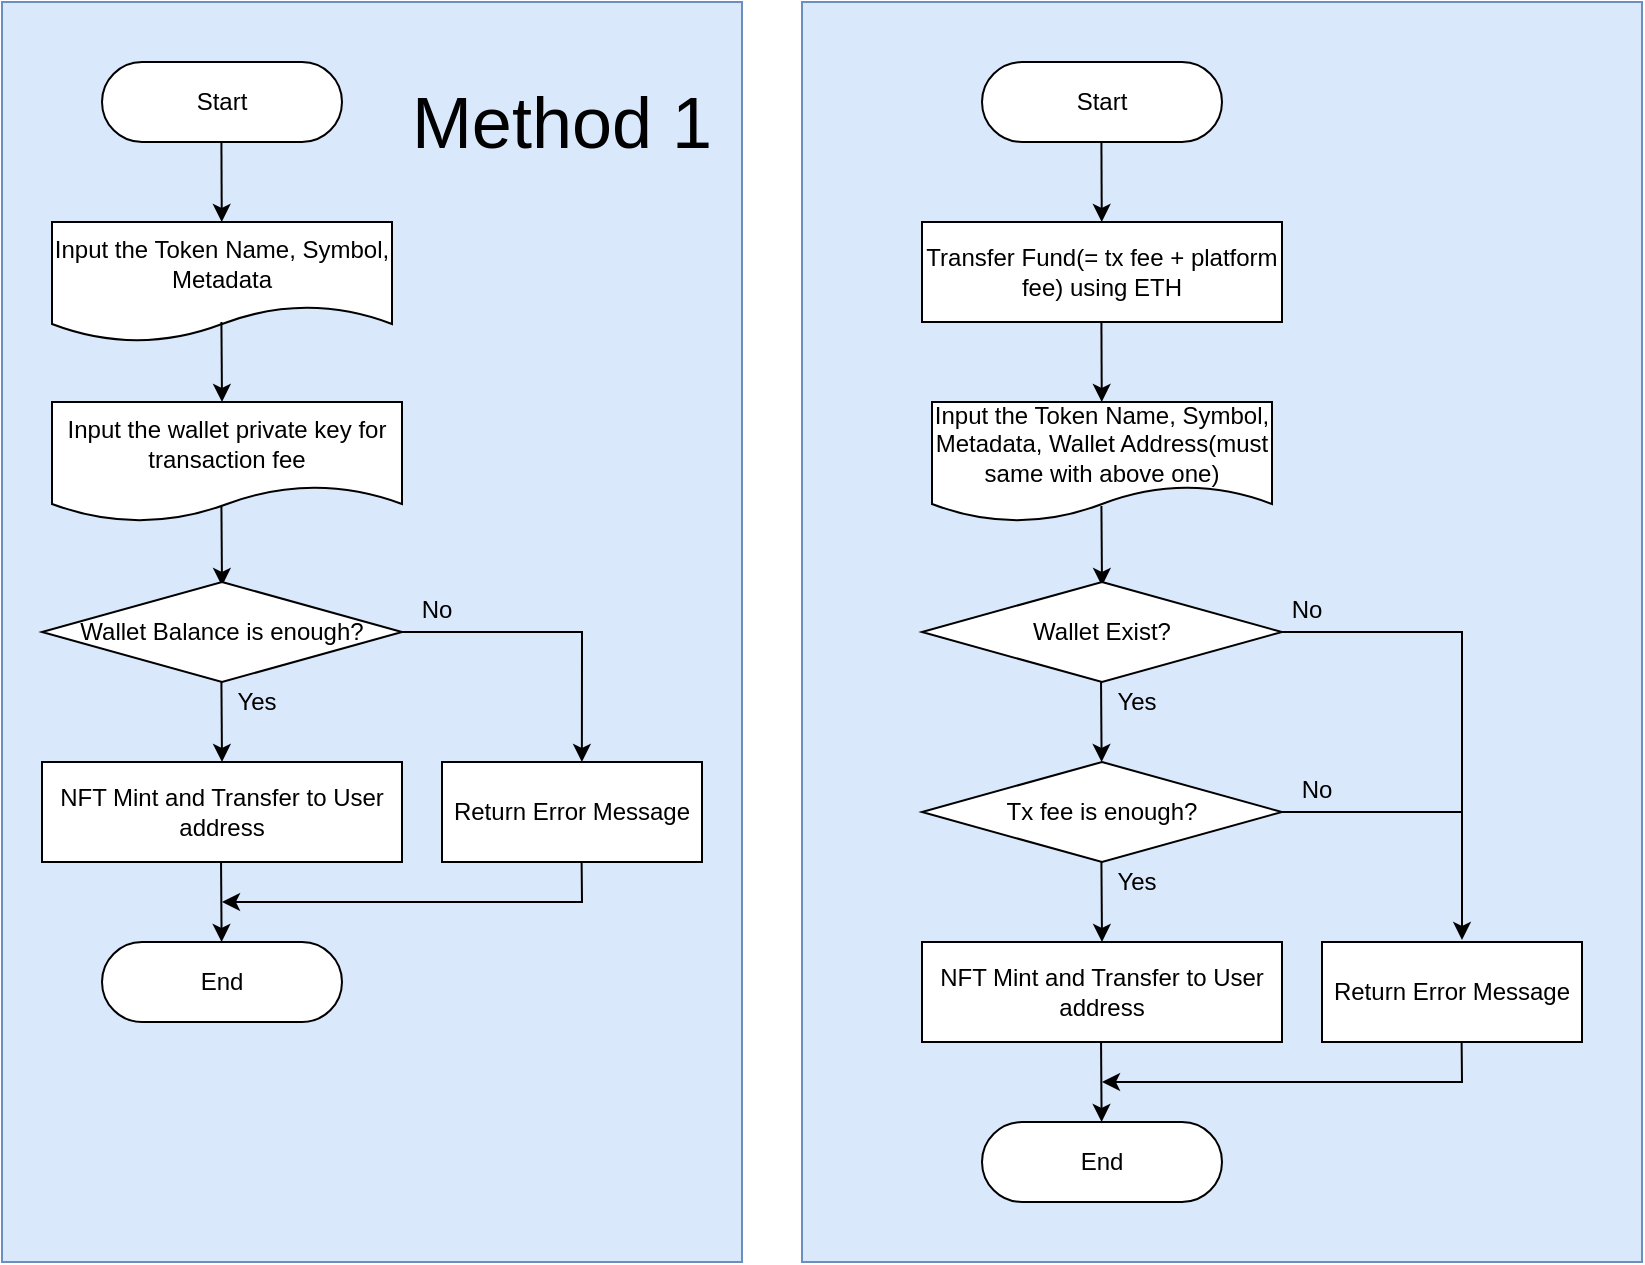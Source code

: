 <mxfile version="26.0.15">
  <diagram name="Page-1" id="A6A2Ey1I3Q6UVxe3n8Nk">
    <mxGraphModel dx="1434" dy="844" grid="1" gridSize="10" guides="1" tooltips="1" connect="1" arrows="1" fold="1" page="1" pageScale="1" pageWidth="850" pageHeight="1100" math="0" shadow="0">
      <root>
        <mxCell id="0" />
        <mxCell id="1" parent="0" />
        <mxCell id="MF8y315HFKCscMWPIq3S-3" value="" style="rounded=0;whiteSpace=wrap;html=1;fillColor=#dae8fc;strokeColor=#6c8ebf;" parent="1" vertex="1">
          <mxGeometry x="420" y="10" width="420" height="630" as="geometry" />
        </mxCell>
        <mxCell id="MF8y315HFKCscMWPIq3S-1" value="" style="rounded=0;whiteSpace=wrap;html=1;fillColor=#dae8fc;strokeColor=#6c8ebf;" parent="1" vertex="1">
          <mxGeometry x="20" y="10" width="370" height="630" as="geometry" />
        </mxCell>
        <mxCell id="i-i0ATKstZ07EqoSi6M--68" value="Start" style="rounded=1;whiteSpace=wrap;html=1;arcSize=50;" parent="1" vertex="1">
          <mxGeometry x="510" y="40" width="120" height="40" as="geometry" />
        </mxCell>
        <mxCell id="i-i0ATKstZ07EqoSi6M--71" value="" style="endArrow=classic;html=1;rounded=0;" parent="1" edge="1">
          <mxGeometry width="50" height="50" relative="1" as="geometry">
            <mxPoint x="569.71" y="80" as="sourcePoint" />
            <mxPoint x="569.876" y="120" as="targetPoint" />
          </mxGeometry>
        </mxCell>
        <mxCell id="LWxHSfThP7M6L4Hyh482-13" value="Start" style="rounded=1;whiteSpace=wrap;html=1;arcSize=50;" parent="1" vertex="1">
          <mxGeometry x="70" y="40" width="120" height="40" as="geometry" />
        </mxCell>
        <mxCell id="LWxHSfThP7M6L4Hyh482-14" value="Input the Token Name, Symbol, Metadata" style="shape=document;whiteSpace=wrap;html=1;boundedLbl=1;" parent="1" vertex="1">
          <mxGeometry x="45" y="120" width="170" height="60" as="geometry" />
        </mxCell>
        <mxCell id="LWxHSfThP7M6L4Hyh482-15" value="" style="endArrow=classic;html=1;rounded=0;" parent="1" target="LWxHSfThP7M6L4Hyh482-14" edge="1">
          <mxGeometry width="50" height="50" relative="1" as="geometry">
            <mxPoint x="129.71" y="80" as="sourcePoint" />
            <mxPoint x="130" y="100" as="targetPoint" />
          </mxGeometry>
        </mxCell>
        <mxCell id="LWxHSfThP7M6L4Hyh482-16" value="" style="endArrow=classic;html=1;rounded=0;" parent="1" edge="1">
          <mxGeometry width="50" height="50" relative="1" as="geometry">
            <mxPoint x="129.71" y="170" as="sourcePoint" />
            <mxPoint x="130" y="210" as="targetPoint" />
          </mxGeometry>
        </mxCell>
        <mxCell id="LWxHSfThP7M6L4Hyh482-17" value="Input the wallet private key for transaction fee" style="shape=document;whiteSpace=wrap;html=1;boundedLbl=1;" parent="1" vertex="1">
          <mxGeometry x="45" y="210" width="175" height="60" as="geometry" />
        </mxCell>
        <mxCell id="LWxHSfThP7M6L4Hyh482-18" value="" style="endArrow=classic;html=1;rounded=0;" parent="1" edge="1">
          <mxGeometry width="50" height="50" relative="1" as="geometry">
            <mxPoint x="129.71" y="262" as="sourcePoint" />
            <mxPoint x="130" y="302" as="targetPoint" />
          </mxGeometry>
        </mxCell>
        <mxCell id="LWxHSfThP7M6L4Hyh482-19" value="NFT Mint and Transfer to User address" style="rounded=0;whiteSpace=wrap;html=1;" parent="1" vertex="1">
          <mxGeometry x="40" y="390" width="180" height="50" as="geometry" />
        </mxCell>
        <mxCell id="LWxHSfThP7M6L4Hyh482-20" value="Wallet Balance is enough?" style="rhombus;whiteSpace=wrap;html=1;" parent="1" vertex="1">
          <mxGeometry x="40" y="300" width="180" height="50" as="geometry" />
        </mxCell>
        <mxCell id="LWxHSfThP7M6L4Hyh482-21" value="" style="endArrow=classic;html=1;rounded=0;" parent="1" edge="1">
          <mxGeometry width="50" height="50" relative="1" as="geometry">
            <mxPoint x="129.71" y="350" as="sourcePoint" />
            <mxPoint x="130" y="390" as="targetPoint" />
          </mxGeometry>
        </mxCell>
        <mxCell id="LWxHSfThP7M6L4Hyh482-22" value="" style="endArrow=classic;html=1;rounded=0;exitX=1;exitY=0.5;exitDx=0;exitDy=0;entryX=0.538;entryY=0;entryDx=0;entryDy=0;entryPerimeter=0;" parent="1" source="LWxHSfThP7M6L4Hyh482-20" target="LWxHSfThP7M6L4Hyh482-24" edge="1">
          <mxGeometry width="50" height="50" relative="1" as="geometry">
            <mxPoint x="220" y="330" as="sourcePoint" />
            <mxPoint x="310" y="380" as="targetPoint" />
            <Array as="points">
              <mxPoint x="310" y="325" />
            </Array>
          </mxGeometry>
        </mxCell>
        <mxCell id="LWxHSfThP7M6L4Hyh482-23" value="No" style="text;html=1;align=center;verticalAlign=middle;whiteSpace=wrap;rounded=0;" parent="1" vertex="1">
          <mxGeometry x="220" y="304" width="35" height="20" as="geometry" />
        </mxCell>
        <mxCell id="LWxHSfThP7M6L4Hyh482-24" value="Return Error Message" style="rounded=0;whiteSpace=wrap;html=1;" parent="1" vertex="1">
          <mxGeometry x="240" y="390" width="130" height="50" as="geometry" />
        </mxCell>
        <mxCell id="LWxHSfThP7M6L4Hyh482-25" value="Yes" style="text;html=1;align=center;verticalAlign=middle;whiteSpace=wrap;rounded=0;" parent="1" vertex="1">
          <mxGeometry x="130" y="350" width="35" height="20" as="geometry" />
        </mxCell>
        <mxCell id="LWxHSfThP7M6L4Hyh482-26" value="End" style="rounded=1;whiteSpace=wrap;html=1;arcSize=50;" parent="1" vertex="1">
          <mxGeometry x="70" y="480" width="120" height="40" as="geometry" />
        </mxCell>
        <mxCell id="LWxHSfThP7M6L4Hyh482-27" value="" style="endArrow=classic;html=1;rounded=0;" parent="1" edge="1">
          <mxGeometry width="50" height="50" relative="1" as="geometry">
            <mxPoint x="129.52" y="440" as="sourcePoint" />
            <mxPoint x="129.81" y="480" as="targetPoint" />
          </mxGeometry>
        </mxCell>
        <mxCell id="LWxHSfThP7M6L4Hyh482-28" value="" style="endArrow=classic;html=1;rounded=0;exitX=0.537;exitY=0.998;exitDx=0;exitDy=0;exitPerimeter=0;" parent="1" source="LWxHSfThP7M6L4Hyh482-24" edge="1">
          <mxGeometry width="50" height="50" relative="1" as="geometry">
            <mxPoint x="270" y="490" as="sourcePoint" />
            <mxPoint x="130" y="460" as="targetPoint" />
            <Array as="points">
              <mxPoint x="310" y="460" />
            </Array>
          </mxGeometry>
        </mxCell>
        <mxCell id="LWxHSfThP7M6L4Hyh482-29" value="Transfer Fund(= tx fee + platform fee) using ETH" style="rounded=0;whiteSpace=wrap;html=1;" parent="1" vertex="1">
          <mxGeometry x="480" y="120" width="180" height="50" as="geometry" />
        </mxCell>
        <mxCell id="LWxHSfThP7M6L4Hyh482-30" value="Input the Token Name, Symbol, Metadata, Wallet Address(must same with above one)" style="shape=document;whiteSpace=wrap;html=1;boundedLbl=1;" parent="1" vertex="1">
          <mxGeometry x="485" y="210" width="170" height="60" as="geometry" />
        </mxCell>
        <mxCell id="LWxHSfThP7M6L4Hyh482-31" value="" style="endArrow=classic;html=1;rounded=0;" parent="1" edge="1">
          <mxGeometry width="50" height="50" relative="1" as="geometry">
            <mxPoint x="569.71" y="170" as="sourcePoint" />
            <mxPoint x="569.876" y="210" as="targetPoint" />
          </mxGeometry>
        </mxCell>
        <mxCell id="LWxHSfThP7M6L4Hyh482-33" value="" style="endArrow=classic;html=1;rounded=0;" parent="1" edge="1">
          <mxGeometry width="50" height="50" relative="1" as="geometry">
            <mxPoint x="569.71" y="262" as="sourcePoint" />
            <mxPoint x="570" y="302" as="targetPoint" />
          </mxGeometry>
        </mxCell>
        <mxCell id="LWxHSfThP7M6L4Hyh482-34" value="NFT Mint and Transfer to User address" style="rounded=0;whiteSpace=wrap;html=1;" parent="1" vertex="1">
          <mxGeometry x="480" y="480" width="180" height="50" as="geometry" />
        </mxCell>
        <mxCell id="LWxHSfThP7M6L4Hyh482-35" value="Tx fee is enough?" style="rhombus;whiteSpace=wrap;html=1;" parent="1" vertex="1">
          <mxGeometry x="480" y="390" width="180" height="50" as="geometry" />
        </mxCell>
        <mxCell id="LWxHSfThP7M6L4Hyh482-36" value="" style="endArrow=classic;html=1;rounded=0;" parent="1" edge="1">
          <mxGeometry width="50" height="50" relative="1" as="geometry">
            <mxPoint x="569.71" y="440" as="sourcePoint" />
            <mxPoint x="570" y="480" as="targetPoint" />
          </mxGeometry>
        </mxCell>
        <mxCell id="LWxHSfThP7M6L4Hyh482-37" value="" style="endArrow=classic;html=1;rounded=0;exitX=1;exitY=0.5;exitDx=0;exitDy=0;" parent="1" edge="1">
          <mxGeometry width="50" height="50" relative="1" as="geometry">
            <mxPoint x="660" y="325" as="sourcePoint" />
            <mxPoint x="750" y="479" as="targetPoint" />
            <Array as="points">
              <mxPoint x="750" y="325" />
            </Array>
          </mxGeometry>
        </mxCell>
        <mxCell id="LWxHSfThP7M6L4Hyh482-38" value="No" style="text;html=1;align=center;verticalAlign=middle;whiteSpace=wrap;rounded=0;" parent="1" vertex="1">
          <mxGeometry x="660" y="394" width="35" height="20" as="geometry" />
        </mxCell>
        <mxCell id="LWxHSfThP7M6L4Hyh482-39" value="Return Error Message" style="rounded=0;whiteSpace=wrap;html=1;" parent="1" vertex="1">
          <mxGeometry x="680" y="480" width="130" height="50" as="geometry" />
        </mxCell>
        <mxCell id="LWxHSfThP7M6L4Hyh482-40" value="Yes" style="text;html=1;align=center;verticalAlign=middle;whiteSpace=wrap;rounded=0;" parent="1" vertex="1">
          <mxGeometry x="570" y="440" width="35" height="20" as="geometry" />
        </mxCell>
        <mxCell id="LWxHSfThP7M6L4Hyh482-41" value="End" style="rounded=1;whiteSpace=wrap;html=1;arcSize=50;" parent="1" vertex="1">
          <mxGeometry x="510" y="570" width="120" height="40" as="geometry" />
        </mxCell>
        <mxCell id="LWxHSfThP7M6L4Hyh482-42" value="" style="endArrow=classic;html=1;rounded=0;" parent="1" edge="1">
          <mxGeometry width="50" height="50" relative="1" as="geometry">
            <mxPoint x="569.52" y="530" as="sourcePoint" />
            <mxPoint x="569.81" y="570" as="targetPoint" />
          </mxGeometry>
        </mxCell>
        <mxCell id="LWxHSfThP7M6L4Hyh482-43" value="" style="endArrow=classic;html=1;rounded=0;exitX=0.537;exitY=0.998;exitDx=0;exitDy=0;exitPerimeter=0;" parent="1" source="LWxHSfThP7M6L4Hyh482-39" edge="1">
          <mxGeometry width="50" height="50" relative="1" as="geometry">
            <mxPoint x="710" y="580" as="sourcePoint" />
            <mxPoint x="570" y="550" as="targetPoint" />
            <Array as="points">
              <mxPoint x="750" y="550" />
            </Array>
          </mxGeometry>
        </mxCell>
        <mxCell id="LWxHSfThP7M6L4Hyh482-44" value="Wallet Exist?" style="rhombus;whiteSpace=wrap;html=1;" parent="1" vertex="1">
          <mxGeometry x="480" y="300" width="180" height="50" as="geometry" />
        </mxCell>
        <mxCell id="LWxHSfThP7M6L4Hyh482-45" value="" style="endArrow=classic;html=1;rounded=0;" parent="1" edge="1">
          <mxGeometry width="50" height="50" relative="1" as="geometry">
            <mxPoint x="569.52" y="350" as="sourcePoint" />
            <mxPoint x="569.81" y="390" as="targetPoint" />
          </mxGeometry>
        </mxCell>
        <mxCell id="LWxHSfThP7M6L4Hyh482-47" value="No" style="text;html=1;align=center;verticalAlign=middle;whiteSpace=wrap;rounded=0;" parent="1" vertex="1">
          <mxGeometry x="655" y="304" width="35" height="20" as="geometry" />
        </mxCell>
        <mxCell id="LWxHSfThP7M6L4Hyh482-48" value="Yes" style="text;html=1;align=center;verticalAlign=middle;whiteSpace=wrap;rounded=0;" parent="1" vertex="1">
          <mxGeometry x="570" y="350" width="35" height="20" as="geometry" />
        </mxCell>
        <mxCell id="LWxHSfThP7M6L4Hyh482-49" value="" style="endArrow=none;html=1;rounded=0;exitX=1;exitY=0.5;exitDx=0;exitDy=0;" parent="1" source="LWxHSfThP7M6L4Hyh482-35" edge="1">
          <mxGeometry width="50" height="50" relative="1" as="geometry">
            <mxPoint x="680" y="470" as="sourcePoint" />
            <mxPoint x="750" y="415" as="targetPoint" />
          </mxGeometry>
        </mxCell>
        <mxCell id="MF8y315HFKCscMWPIq3S-2" value="&lt;font style=&quot;font-size: 36px;&quot;&gt;Method 1&lt;/font&gt;" style="text;html=1;align=center;verticalAlign=middle;whiteSpace=wrap;rounded=0;" parent="1" vertex="1">
          <mxGeometry x="220" y="60" width="160" height="20" as="geometry" />
        </mxCell>
      </root>
    </mxGraphModel>
  </diagram>
</mxfile>
